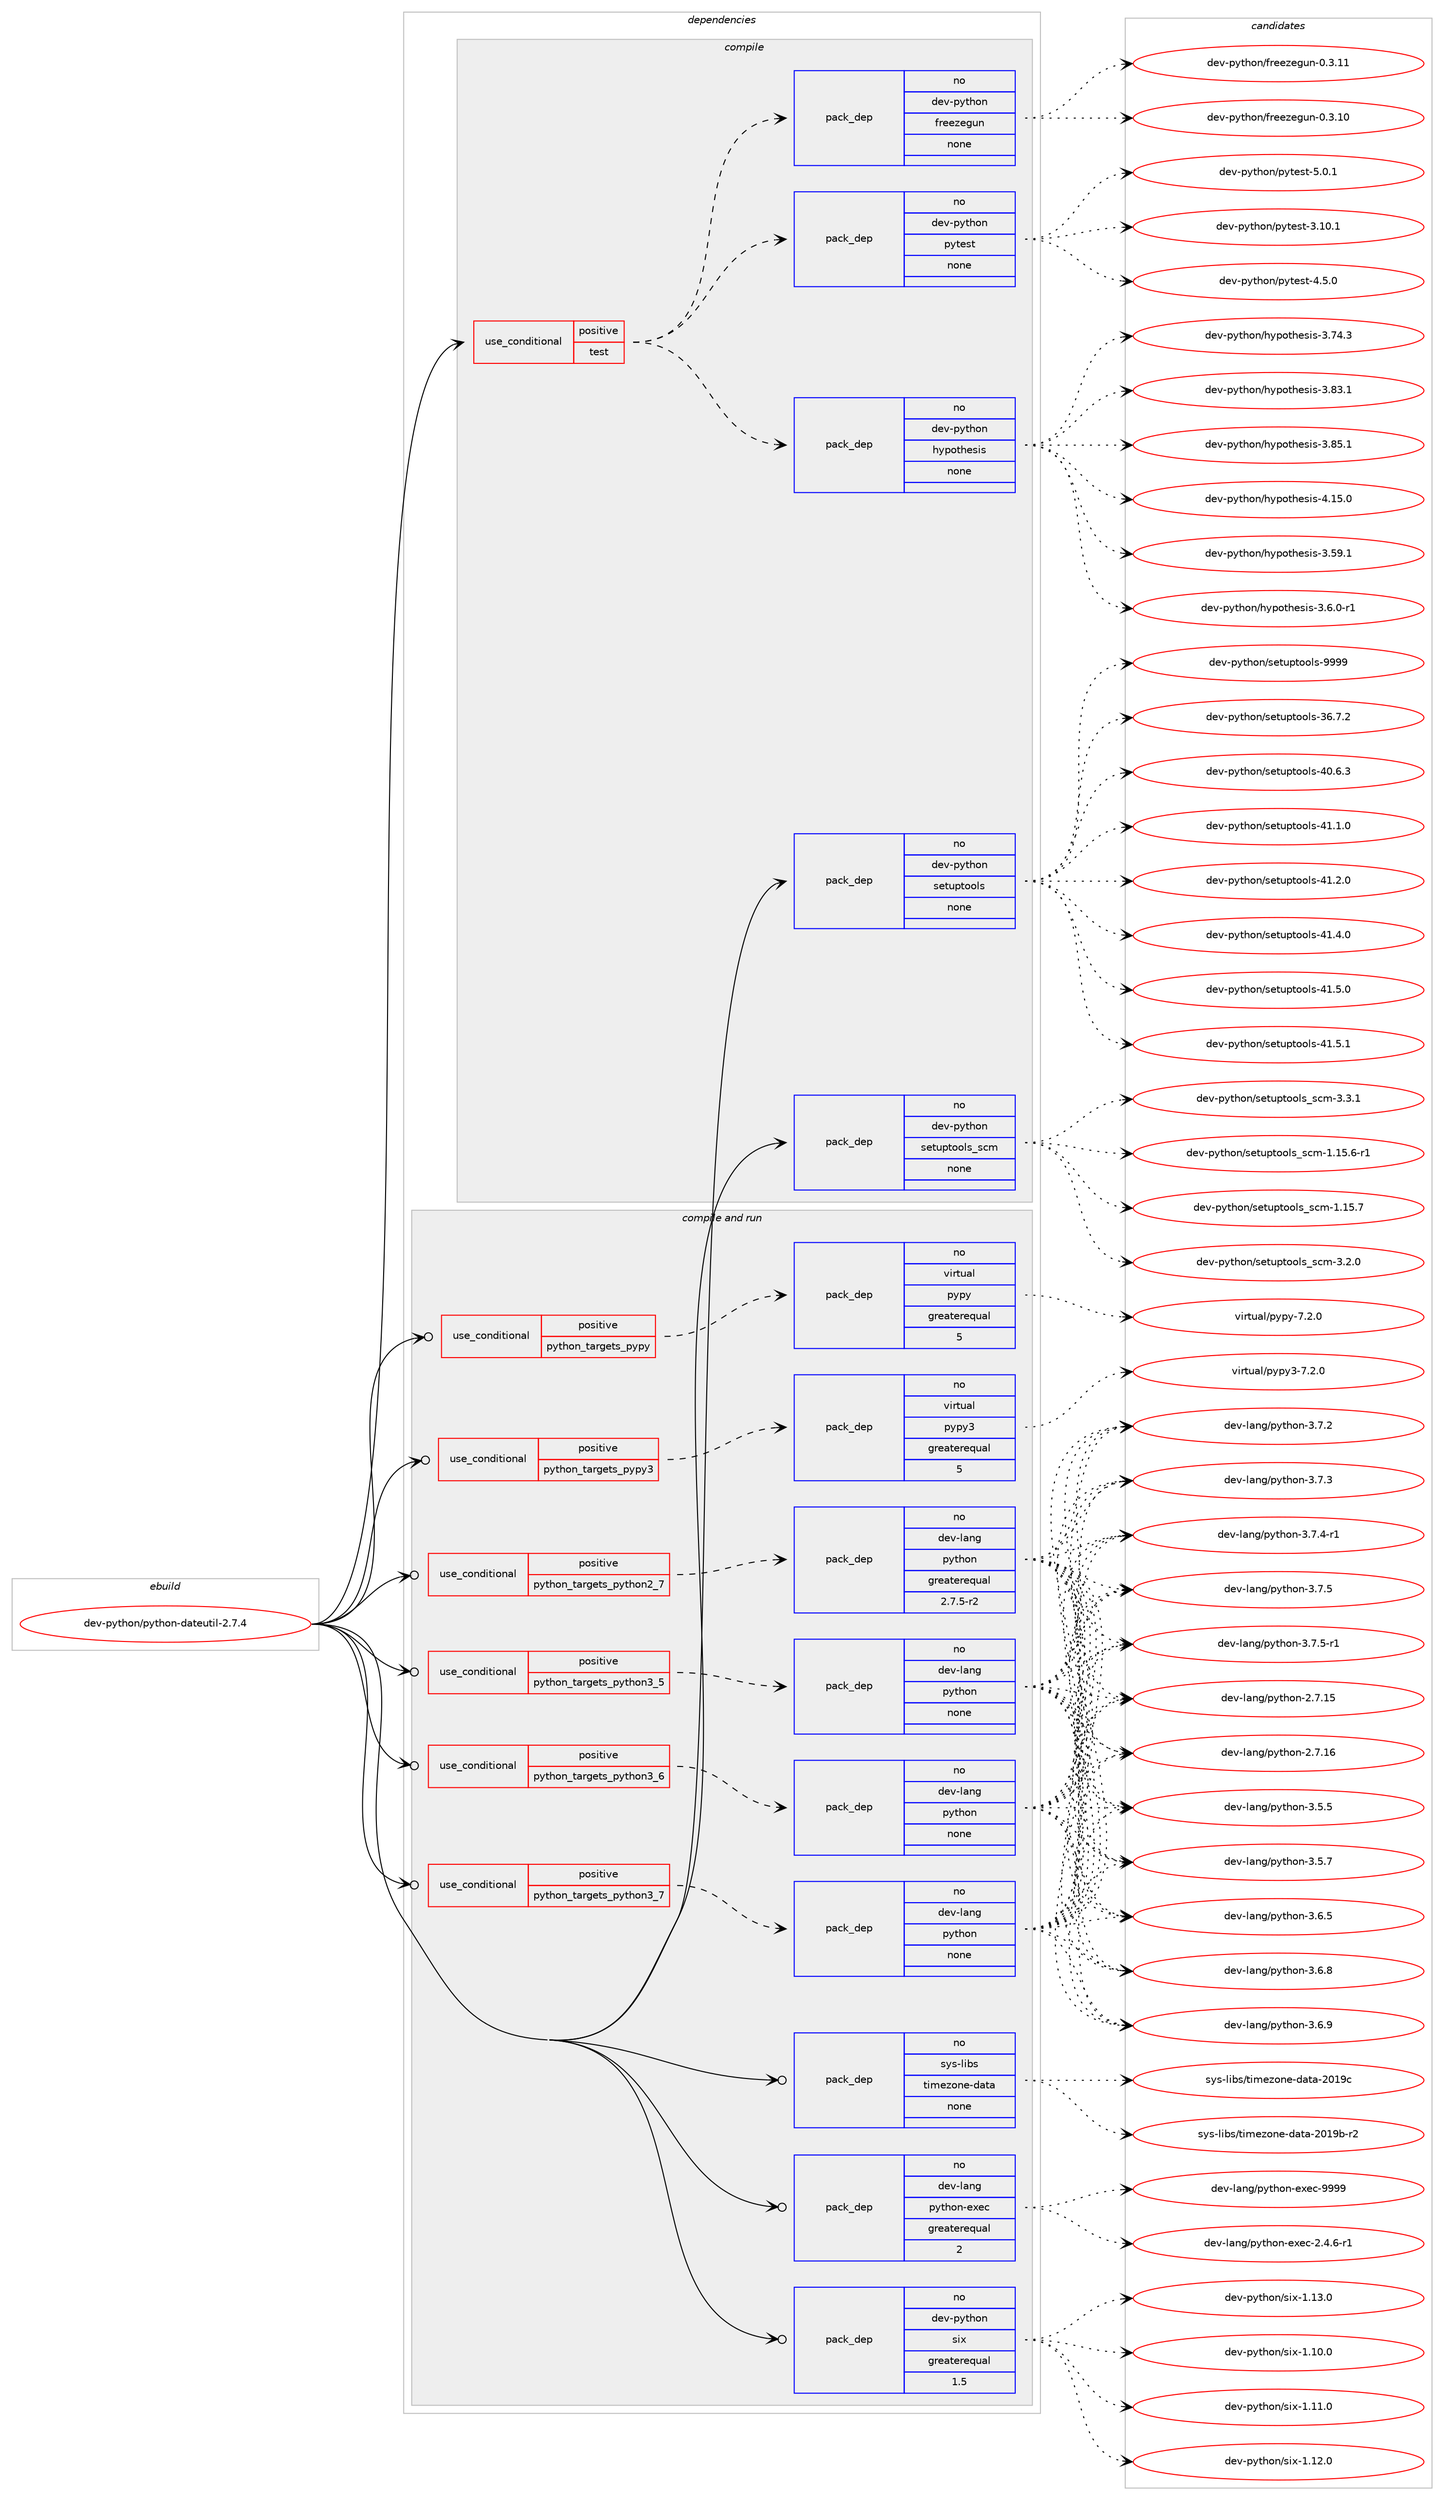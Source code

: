 digraph prolog {

# *************
# Graph options
# *************

newrank=true;
concentrate=true;
compound=true;
graph [rankdir=LR,fontname=Helvetica,fontsize=10,ranksep=1.5];#, ranksep=2.5, nodesep=0.2];
edge  [arrowhead=vee];
node  [fontname=Helvetica,fontsize=10];

# **********
# The ebuild
# **********

subgraph cluster_leftcol {
color=gray;
rank=same;
label=<<i>ebuild</i>>;
id [label="dev-python/python-dateutil-2.7.4", color=red, width=4, href="../dev-python/python-dateutil-2.7.4.svg"];
}

# ****************
# The dependencies
# ****************

subgraph cluster_midcol {
color=gray;
label=<<i>dependencies</i>>;
subgraph cluster_compile {
fillcolor="#eeeeee";
style=filled;
label=<<i>compile</i>>;
subgraph cond147395 {
dependency630585 [label=<<TABLE BORDER="0" CELLBORDER="1" CELLSPACING="0" CELLPADDING="4"><TR><TD ROWSPAN="3" CELLPADDING="10">use_conditional</TD></TR><TR><TD>positive</TD></TR><TR><TD>test</TD></TR></TABLE>>, shape=none, color=red];
subgraph pack471319 {
dependency630586 [label=<<TABLE BORDER="0" CELLBORDER="1" CELLSPACING="0" CELLPADDING="4" WIDTH="220"><TR><TD ROWSPAN="6" CELLPADDING="30">pack_dep</TD></TR><TR><TD WIDTH="110">no</TD></TR><TR><TD>dev-python</TD></TR><TR><TD>pytest</TD></TR><TR><TD>none</TD></TR><TR><TD></TD></TR></TABLE>>, shape=none, color=blue];
}
dependency630585:e -> dependency630586:w [weight=20,style="dashed",arrowhead="vee"];
subgraph pack471320 {
dependency630587 [label=<<TABLE BORDER="0" CELLBORDER="1" CELLSPACING="0" CELLPADDING="4" WIDTH="220"><TR><TD ROWSPAN="6" CELLPADDING="30">pack_dep</TD></TR><TR><TD WIDTH="110">no</TD></TR><TR><TD>dev-python</TD></TR><TR><TD>freezegun</TD></TR><TR><TD>none</TD></TR><TR><TD></TD></TR></TABLE>>, shape=none, color=blue];
}
dependency630585:e -> dependency630587:w [weight=20,style="dashed",arrowhead="vee"];
subgraph pack471321 {
dependency630588 [label=<<TABLE BORDER="0" CELLBORDER="1" CELLSPACING="0" CELLPADDING="4" WIDTH="220"><TR><TD ROWSPAN="6" CELLPADDING="30">pack_dep</TD></TR><TR><TD WIDTH="110">no</TD></TR><TR><TD>dev-python</TD></TR><TR><TD>hypothesis</TD></TR><TR><TD>none</TD></TR><TR><TD></TD></TR></TABLE>>, shape=none, color=blue];
}
dependency630585:e -> dependency630588:w [weight=20,style="dashed",arrowhead="vee"];
}
id:e -> dependency630585:w [weight=20,style="solid",arrowhead="vee"];
subgraph pack471322 {
dependency630589 [label=<<TABLE BORDER="0" CELLBORDER="1" CELLSPACING="0" CELLPADDING="4" WIDTH="220"><TR><TD ROWSPAN="6" CELLPADDING="30">pack_dep</TD></TR><TR><TD WIDTH="110">no</TD></TR><TR><TD>dev-python</TD></TR><TR><TD>setuptools</TD></TR><TR><TD>none</TD></TR><TR><TD></TD></TR></TABLE>>, shape=none, color=blue];
}
id:e -> dependency630589:w [weight=20,style="solid",arrowhead="vee"];
subgraph pack471323 {
dependency630590 [label=<<TABLE BORDER="0" CELLBORDER="1" CELLSPACING="0" CELLPADDING="4" WIDTH="220"><TR><TD ROWSPAN="6" CELLPADDING="30">pack_dep</TD></TR><TR><TD WIDTH="110">no</TD></TR><TR><TD>dev-python</TD></TR><TR><TD>setuptools_scm</TD></TR><TR><TD>none</TD></TR><TR><TD></TD></TR></TABLE>>, shape=none, color=blue];
}
id:e -> dependency630590:w [weight=20,style="solid",arrowhead="vee"];
}
subgraph cluster_compileandrun {
fillcolor="#eeeeee";
style=filled;
label=<<i>compile and run</i>>;
subgraph cond147396 {
dependency630591 [label=<<TABLE BORDER="0" CELLBORDER="1" CELLSPACING="0" CELLPADDING="4"><TR><TD ROWSPAN="3" CELLPADDING="10">use_conditional</TD></TR><TR><TD>positive</TD></TR><TR><TD>python_targets_pypy</TD></TR></TABLE>>, shape=none, color=red];
subgraph pack471324 {
dependency630592 [label=<<TABLE BORDER="0" CELLBORDER="1" CELLSPACING="0" CELLPADDING="4" WIDTH="220"><TR><TD ROWSPAN="6" CELLPADDING="30">pack_dep</TD></TR><TR><TD WIDTH="110">no</TD></TR><TR><TD>virtual</TD></TR><TR><TD>pypy</TD></TR><TR><TD>greaterequal</TD></TR><TR><TD>5</TD></TR></TABLE>>, shape=none, color=blue];
}
dependency630591:e -> dependency630592:w [weight=20,style="dashed",arrowhead="vee"];
}
id:e -> dependency630591:w [weight=20,style="solid",arrowhead="odotvee"];
subgraph cond147397 {
dependency630593 [label=<<TABLE BORDER="0" CELLBORDER="1" CELLSPACING="0" CELLPADDING="4"><TR><TD ROWSPAN="3" CELLPADDING="10">use_conditional</TD></TR><TR><TD>positive</TD></TR><TR><TD>python_targets_pypy3</TD></TR></TABLE>>, shape=none, color=red];
subgraph pack471325 {
dependency630594 [label=<<TABLE BORDER="0" CELLBORDER="1" CELLSPACING="0" CELLPADDING="4" WIDTH="220"><TR><TD ROWSPAN="6" CELLPADDING="30">pack_dep</TD></TR><TR><TD WIDTH="110">no</TD></TR><TR><TD>virtual</TD></TR><TR><TD>pypy3</TD></TR><TR><TD>greaterequal</TD></TR><TR><TD>5</TD></TR></TABLE>>, shape=none, color=blue];
}
dependency630593:e -> dependency630594:w [weight=20,style="dashed",arrowhead="vee"];
}
id:e -> dependency630593:w [weight=20,style="solid",arrowhead="odotvee"];
subgraph cond147398 {
dependency630595 [label=<<TABLE BORDER="0" CELLBORDER="1" CELLSPACING="0" CELLPADDING="4"><TR><TD ROWSPAN="3" CELLPADDING="10">use_conditional</TD></TR><TR><TD>positive</TD></TR><TR><TD>python_targets_python2_7</TD></TR></TABLE>>, shape=none, color=red];
subgraph pack471326 {
dependency630596 [label=<<TABLE BORDER="0" CELLBORDER="1" CELLSPACING="0" CELLPADDING="4" WIDTH="220"><TR><TD ROWSPAN="6" CELLPADDING="30">pack_dep</TD></TR><TR><TD WIDTH="110">no</TD></TR><TR><TD>dev-lang</TD></TR><TR><TD>python</TD></TR><TR><TD>greaterequal</TD></TR><TR><TD>2.7.5-r2</TD></TR></TABLE>>, shape=none, color=blue];
}
dependency630595:e -> dependency630596:w [weight=20,style="dashed",arrowhead="vee"];
}
id:e -> dependency630595:w [weight=20,style="solid",arrowhead="odotvee"];
subgraph cond147399 {
dependency630597 [label=<<TABLE BORDER="0" CELLBORDER="1" CELLSPACING="0" CELLPADDING="4"><TR><TD ROWSPAN="3" CELLPADDING="10">use_conditional</TD></TR><TR><TD>positive</TD></TR><TR><TD>python_targets_python3_5</TD></TR></TABLE>>, shape=none, color=red];
subgraph pack471327 {
dependency630598 [label=<<TABLE BORDER="0" CELLBORDER="1" CELLSPACING="0" CELLPADDING="4" WIDTH="220"><TR><TD ROWSPAN="6" CELLPADDING="30">pack_dep</TD></TR><TR><TD WIDTH="110">no</TD></TR><TR><TD>dev-lang</TD></TR><TR><TD>python</TD></TR><TR><TD>none</TD></TR><TR><TD></TD></TR></TABLE>>, shape=none, color=blue];
}
dependency630597:e -> dependency630598:w [weight=20,style="dashed",arrowhead="vee"];
}
id:e -> dependency630597:w [weight=20,style="solid",arrowhead="odotvee"];
subgraph cond147400 {
dependency630599 [label=<<TABLE BORDER="0" CELLBORDER="1" CELLSPACING="0" CELLPADDING="4"><TR><TD ROWSPAN="3" CELLPADDING="10">use_conditional</TD></TR><TR><TD>positive</TD></TR><TR><TD>python_targets_python3_6</TD></TR></TABLE>>, shape=none, color=red];
subgraph pack471328 {
dependency630600 [label=<<TABLE BORDER="0" CELLBORDER="1" CELLSPACING="0" CELLPADDING="4" WIDTH="220"><TR><TD ROWSPAN="6" CELLPADDING="30">pack_dep</TD></TR><TR><TD WIDTH="110">no</TD></TR><TR><TD>dev-lang</TD></TR><TR><TD>python</TD></TR><TR><TD>none</TD></TR><TR><TD></TD></TR></TABLE>>, shape=none, color=blue];
}
dependency630599:e -> dependency630600:w [weight=20,style="dashed",arrowhead="vee"];
}
id:e -> dependency630599:w [weight=20,style="solid",arrowhead="odotvee"];
subgraph cond147401 {
dependency630601 [label=<<TABLE BORDER="0" CELLBORDER="1" CELLSPACING="0" CELLPADDING="4"><TR><TD ROWSPAN="3" CELLPADDING="10">use_conditional</TD></TR><TR><TD>positive</TD></TR><TR><TD>python_targets_python3_7</TD></TR></TABLE>>, shape=none, color=red];
subgraph pack471329 {
dependency630602 [label=<<TABLE BORDER="0" CELLBORDER="1" CELLSPACING="0" CELLPADDING="4" WIDTH="220"><TR><TD ROWSPAN="6" CELLPADDING="30">pack_dep</TD></TR><TR><TD WIDTH="110">no</TD></TR><TR><TD>dev-lang</TD></TR><TR><TD>python</TD></TR><TR><TD>none</TD></TR><TR><TD></TD></TR></TABLE>>, shape=none, color=blue];
}
dependency630601:e -> dependency630602:w [weight=20,style="dashed",arrowhead="vee"];
}
id:e -> dependency630601:w [weight=20,style="solid",arrowhead="odotvee"];
subgraph pack471330 {
dependency630603 [label=<<TABLE BORDER="0" CELLBORDER="1" CELLSPACING="0" CELLPADDING="4" WIDTH="220"><TR><TD ROWSPAN="6" CELLPADDING="30">pack_dep</TD></TR><TR><TD WIDTH="110">no</TD></TR><TR><TD>dev-lang</TD></TR><TR><TD>python-exec</TD></TR><TR><TD>greaterequal</TD></TR><TR><TD>2</TD></TR></TABLE>>, shape=none, color=blue];
}
id:e -> dependency630603:w [weight=20,style="solid",arrowhead="odotvee"];
subgraph pack471331 {
dependency630604 [label=<<TABLE BORDER="0" CELLBORDER="1" CELLSPACING="0" CELLPADDING="4" WIDTH="220"><TR><TD ROWSPAN="6" CELLPADDING="30">pack_dep</TD></TR><TR><TD WIDTH="110">no</TD></TR><TR><TD>dev-python</TD></TR><TR><TD>six</TD></TR><TR><TD>greaterequal</TD></TR><TR><TD>1.5</TD></TR></TABLE>>, shape=none, color=blue];
}
id:e -> dependency630604:w [weight=20,style="solid",arrowhead="odotvee"];
subgraph pack471332 {
dependency630605 [label=<<TABLE BORDER="0" CELLBORDER="1" CELLSPACING="0" CELLPADDING="4" WIDTH="220"><TR><TD ROWSPAN="6" CELLPADDING="30">pack_dep</TD></TR><TR><TD WIDTH="110">no</TD></TR><TR><TD>sys-libs</TD></TR><TR><TD>timezone-data</TD></TR><TR><TD>none</TD></TR><TR><TD></TD></TR></TABLE>>, shape=none, color=blue];
}
id:e -> dependency630605:w [weight=20,style="solid",arrowhead="odotvee"];
}
subgraph cluster_run {
fillcolor="#eeeeee";
style=filled;
label=<<i>run</i>>;
}
}

# **************
# The candidates
# **************

subgraph cluster_choices {
rank=same;
color=gray;
label=<<i>candidates</i>>;

subgraph choice471319 {
color=black;
nodesep=1;
choice100101118451121211161041111104711212111610111511645514649484649 [label="dev-python/pytest-3.10.1", color=red, width=4,href="../dev-python/pytest-3.10.1.svg"];
choice1001011184511212111610411111047112121116101115116455246534648 [label="dev-python/pytest-4.5.0", color=red, width=4,href="../dev-python/pytest-4.5.0.svg"];
choice1001011184511212111610411111047112121116101115116455346484649 [label="dev-python/pytest-5.0.1", color=red, width=4,href="../dev-python/pytest-5.0.1.svg"];
dependency630586:e -> choice100101118451121211161041111104711212111610111511645514649484649:w [style=dotted,weight="100"];
dependency630586:e -> choice1001011184511212111610411111047112121116101115116455246534648:w [style=dotted,weight="100"];
dependency630586:e -> choice1001011184511212111610411111047112121116101115116455346484649:w [style=dotted,weight="100"];
}
subgraph choice471320 {
color=black;
nodesep=1;
choice100101118451121211161041111104710211410110112210110311711045484651464948 [label="dev-python/freezegun-0.3.10", color=red, width=4,href="../dev-python/freezegun-0.3.10.svg"];
choice100101118451121211161041111104710211410110112210110311711045484651464949 [label="dev-python/freezegun-0.3.11", color=red, width=4,href="../dev-python/freezegun-0.3.11.svg"];
dependency630587:e -> choice100101118451121211161041111104710211410110112210110311711045484651464948:w [style=dotted,weight="100"];
dependency630587:e -> choice100101118451121211161041111104710211410110112210110311711045484651464949:w [style=dotted,weight="100"];
}
subgraph choice471321 {
color=black;
nodesep=1;
choice100101118451121211161041111104710412111211111610410111510511545514653574649 [label="dev-python/hypothesis-3.59.1", color=red, width=4,href="../dev-python/hypothesis-3.59.1.svg"];
choice10010111845112121116104111110471041211121111161041011151051154551465446484511449 [label="dev-python/hypothesis-3.6.0-r1", color=red, width=4,href="../dev-python/hypothesis-3.6.0-r1.svg"];
choice100101118451121211161041111104710412111211111610410111510511545514655524651 [label="dev-python/hypothesis-3.74.3", color=red, width=4,href="../dev-python/hypothesis-3.74.3.svg"];
choice100101118451121211161041111104710412111211111610410111510511545514656514649 [label="dev-python/hypothesis-3.83.1", color=red, width=4,href="../dev-python/hypothesis-3.83.1.svg"];
choice100101118451121211161041111104710412111211111610410111510511545514656534649 [label="dev-python/hypothesis-3.85.1", color=red, width=4,href="../dev-python/hypothesis-3.85.1.svg"];
choice100101118451121211161041111104710412111211111610410111510511545524649534648 [label="dev-python/hypothesis-4.15.0", color=red, width=4,href="../dev-python/hypothesis-4.15.0.svg"];
dependency630588:e -> choice100101118451121211161041111104710412111211111610410111510511545514653574649:w [style=dotted,weight="100"];
dependency630588:e -> choice10010111845112121116104111110471041211121111161041011151051154551465446484511449:w [style=dotted,weight="100"];
dependency630588:e -> choice100101118451121211161041111104710412111211111610410111510511545514655524651:w [style=dotted,weight="100"];
dependency630588:e -> choice100101118451121211161041111104710412111211111610410111510511545514656514649:w [style=dotted,weight="100"];
dependency630588:e -> choice100101118451121211161041111104710412111211111610410111510511545514656534649:w [style=dotted,weight="100"];
dependency630588:e -> choice100101118451121211161041111104710412111211111610410111510511545524649534648:w [style=dotted,weight="100"];
}
subgraph choice471322 {
color=black;
nodesep=1;
choice100101118451121211161041111104711510111611711211611111110811545515446554650 [label="dev-python/setuptools-36.7.2", color=red, width=4,href="../dev-python/setuptools-36.7.2.svg"];
choice100101118451121211161041111104711510111611711211611111110811545524846544651 [label="dev-python/setuptools-40.6.3", color=red, width=4,href="../dev-python/setuptools-40.6.3.svg"];
choice100101118451121211161041111104711510111611711211611111110811545524946494648 [label="dev-python/setuptools-41.1.0", color=red, width=4,href="../dev-python/setuptools-41.1.0.svg"];
choice100101118451121211161041111104711510111611711211611111110811545524946504648 [label="dev-python/setuptools-41.2.0", color=red, width=4,href="../dev-python/setuptools-41.2.0.svg"];
choice100101118451121211161041111104711510111611711211611111110811545524946524648 [label="dev-python/setuptools-41.4.0", color=red, width=4,href="../dev-python/setuptools-41.4.0.svg"];
choice100101118451121211161041111104711510111611711211611111110811545524946534648 [label="dev-python/setuptools-41.5.0", color=red, width=4,href="../dev-python/setuptools-41.5.0.svg"];
choice100101118451121211161041111104711510111611711211611111110811545524946534649 [label="dev-python/setuptools-41.5.1", color=red, width=4,href="../dev-python/setuptools-41.5.1.svg"];
choice10010111845112121116104111110471151011161171121161111111081154557575757 [label="dev-python/setuptools-9999", color=red, width=4,href="../dev-python/setuptools-9999.svg"];
dependency630589:e -> choice100101118451121211161041111104711510111611711211611111110811545515446554650:w [style=dotted,weight="100"];
dependency630589:e -> choice100101118451121211161041111104711510111611711211611111110811545524846544651:w [style=dotted,weight="100"];
dependency630589:e -> choice100101118451121211161041111104711510111611711211611111110811545524946494648:w [style=dotted,weight="100"];
dependency630589:e -> choice100101118451121211161041111104711510111611711211611111110811545524946504648:w [style=dotted,weight="100"];
dependency630589:e -> choice100101118451121211161041111104711510111611711211611111110811545524946524648:w [style=dotted,weight="100"];
dependency630589:e -> choice100101118451121211161041111104711510111611711211611111110811545524946534648:w [style=dotted,weight="100"];
dependency630589:e -> choice100101118451121211161041111104711510111611711211611111110811545524946534649:w [style=dotted,weight="100"];
dependency630589:e -> choice10010111845112121116104111110471151011161171121161111111081154557575757:w [style=dotted,weight="100"];
}
subgraph choice471323 {
color=black;
nodesep=1;
choice10010111845112121116104111110471151011161171121161111111081159511599109454946495346544511449 [label="dev-python/setuptools_scm-1.15.6-r1", color=red, width=4,href="../dev-python/setuptools_scm-1.15.6-r1.svg"];
choice1001011184511212111610411111047115101116117112116111111108115951159910945494649534655 [label="dev-python/setuptools_scm-1.15.7", color=red, width=4,href="../dev-python/setuptools_scm-1.15.7.svg"];
choice10010111845112121116104111110471151011161171121161111111081159511599109455146504648 [label="dev-python/setuptools_scm-3.2.0", color=red, width=4,href="../dev-python/setuptools_scm-3.2.0.svg"];
choice10010111845112121116104111110471151011161171121161111111081159511599109455146514649 [label="dev-python/setuptools_scm-3.3.1", color=red, width=4,href="../dev-python/setuptools_scm-3.3.1.svg"];
dependency630590:e -> choice10010111845112121116104111110471151011161171121161111111081159511599109454946495346544511449:w [style=dotted,weight="100"];
dependency630590:e -> choice1001011184511212111610411111047115101116117112116111111108115951159910945494649534655:w [style=dotted,weight="100"];
dependency630590:e -> choice10010111845112121116104111110471151011161171121161111111081159511599109455146504648:w [style=dotted,weight="100"];
dependency630590:e -> choice10010111845112121116104111110471151011161171121161111111081159511599109455146514649:w [style=dotted,weight="100"];
}
subgraph choice471324 {
color=black;
nodesep=1;
choice1181051141161179710847112121112121455546504648 [label="virtual/pypy-7.2.0", color=red, width=4,href="../virtual/pypy-7.2.0.svg"];
dependency630592:e -> choice1181051141161179710847112121112121455546504648:w [style=dotted,weight="100"];
}
subgraph choice471325 {
color=black;
nodesep=1;
choice118105114116117971084711212111212151455546504648 [label="virtual/pypy3-7.2.0", color=red, width=4,href="../virtual/pypy3-7.2.0.svg"];
dependency630594:e -> choice118105114116117971084711212111212151455546504648:w [style=dotted,weight="100"];
}
subgraph choice471326 {
color=black;
nodesep=1;
choice10010111845108971101034711212111610411111045504655464953 [label="dev-lang/python-2.7.15", color=red, width=4,href="../dev-lang/python-2.7.15.svg"];
choice10010111845108971101034711212111610411111045504655464954 [label="dev-lang/python-2.7.16", color=red, width=4,href="../dev-lang/python-2.7.16.svg"];
choice100101118451089711010347112121116104111110455146534653 [label="dev-lang/python-3.5.5", color=red, width=4,href="../dev-lang/python-3.5.5.svg"];
choice100101118451089711010347112121116104111110455146534655 [label="dev-lang/python-3.5.7", color=red, width=4,href="../dev-lang/python-3.5.7.svg"];
choice100101118451089711010347112121116104111110455146544653 [label="dev-lang/python-3.6.5", color=red, width=4,href="../dev-lang/python-3.6.5.svg"];
choice100101118451089711010347112121116104111110455146544656 [label="dev-lang/python-3.6.8", color=red, width=4,href="../dev-lang/python-3.6.8.svg"];
choice100101118451089711010347112121116104111110455146544657 [label="dev-lang/python-3.6.9", color=red, width=4,href="../dev-lang/python-3.6.9.svg"];
choice100101118451089711010347112121116104111110455146554650 [label="dev-lang/python-3.7.2", color=red, width=4,href="../dev-lang/python-3.7.2.svg"];
choice100101118451089711010347112121116104111110455146554651 [label="dev-lang/python-3.7.3", color=red, width=4,href="../dev-lang/python-3.7.3.svg"];
choice1001011184510897110103471121211161041111104551465546524511449 [label="dev-lang/python-3.7.4-r1", color=red, width=4,href="../dev-lang/python-3.7.4-r1.svg"];
choice100101118451089711010347112121116104111110455146554653 [label="dev-lang/python-3.7.5", color=red, width=4,href="../dev-lang/python-3.7.5.svg"];
choice1001011184510897110103471121211161041111104551465546534511449 [label="dev-lang/python-3.7.5-r1", color=red, width=4,href="../dev-lang/python-3.7.5-r1.svg"];
dependency630596:e -> choice10010111845108971101034711212111610411111045504655464953:w [style=dotted,weight="100"];
dependency630596:e -> choice10010111845108971101034711212111610411111045504655464954:w [style=dotted,weight="100"];
dependency630596:e -> choice100101118451089711010347112121116104111110455146534653:w [style=dotted,weight="100"];
dependency630596:e -> choice100101118451089711010347112121116104111110455146534655:w [style=dotted,weight="100"];
dependency630596:e -> choice100101118451089711010347112121116104111110455146544653:w [style=dotted,weight="100"];
dependency630596:e -> choice100101118451089711010347112121116104111110455146544656:w [style=dotted,weight="100"];
dependency630596:e -> choice100101118451089711010347112121116104111110455146544657:w [style=dotted,weight="100"];
dependency630596:e -> choice100101118451089711010347112121116104111110455146554650:w [style=dotted,weight="100"];
dependency630596:e -> choice100101118451089711010347112121116104111110455146554651:w [style=dotted,weight="100"];
dependency630596:e -> choice1001011184510897110103471121211161041111104551465546524511449:w [style=dotted,weight="100"];
dependency630596:e -> choice100101118451089711010347112121116104111110455146554653:w [style=dotted,weight="100"];
dependency630596:e -> choice1001011184510897110103471121211161041111104551465546534511449:w [style=dotted,weight="100"];
}
subgraph choice471327 {
color=black;
nodesep=1;
choice10010111845108971101034711212111610411111045504655464953 [label="dev-lang/python-2.7.15", color=red, width=4,href="../dev-lang/python-2.7.15.svg"];
choice10010111845108971101034711212111610411111045504655464954 [label="dev-lang/python-2.7.16", color=red, width=4,href="../dev-lang/python-2.7.16.svg"];
choice100101118451089711010347112121116104111110455146534653 [label="dev-lang/python-3.5.5", color=red, width=4,href="../dev-lang/python-3.5.5.svg"];
choice100101118451089711010347112121116104111110455146534655 [label="dev-lang/python-3.5.7", color=red, width=4,href="../dev-lang/python-3.5.7.svg"];
choice100101118451089711010347112121116104111110455146544653 [label="dev-lang/python-3.6.5", color=red, width=4,href="../dev-lang/python-3.6.5.svg"];
choice100101118451089711010347112121116104111110455146544656 [label="dev-lang/python-3.6.8", color=red, width=4,href="../dev-lang/python-3.6.8.svg"];
choice100101118451089711010347112121116104111110455146544657 [label="dev-lang/python-3.6.9", color=red, width=4,href="../dev-lang/python-3.6.9.svg"];
choice100101118451089711010347112121116104111110455146554650 [label="dev-lang/python-3.7.2", color=red, width=4,href="../dev-lang/python-3.7.2.svg"];
choice100101118451089711010347112121116104111110455146554651 [label="dev-lang/python-3.7.3", color=red, width=4,href="../dev-lang/python-3.7.3.svg"];
choice1001011184510897110103471121211161041111104551465546524511449 [label="dev-lang/python-3.7.4-r1", color=red, width=4,href="../dev-lang/python-3.7.4-r1.svg"];
choice100101118451089711010347112121116104111110455146554653 [label="dev-lang/python-3.7.5", color=red, width=4,href="../dev-lang/python-3.7.5.svg"];
choice1001011184510897110103471121211161041111104551465546534511449 [label="dev-lang/python-3.7.5-r1", color=red, width=4,href="../dev-lang/python-3.7.5-r1.svg"];
dependency630598:e -> choice10010111845108971101034711212111610411111045504655464953:w [style=dotted,weight="100"];
dependency630598:e -> choice10010111845108971101034711212111610411111045504655464954:w [style=dotted,weight="100"];
dependency630598:e -> choice100101118451089711010347112121116104111110455146534653:w [style=dotted,weight="100"];
dependency630598:e -> choice100101118451089711010347112121116104111110455146534655:w [style=dotted,weight="100"];
dependency630598:e -> choice100101118451089711010347112121116104111110455146544653:w [style=dotted,weight="100"];
dependency630598:e -> choice100101118451089711010347112121116104111110455146544656:w [style=dotted,weight="100"];
dependency630598:e -> choice100101118451089711010347112121116104111110455146544657:w [style=dotted,weight="100"];
dependency630598:e -> choice100101118451089711010347112121116104111110455146554650:w [style=dotted,weight="100"];
dependency630598:e -> choice100101118451089711010347112121116104111110455146554651:w [style=dotted,weight="100"];
dependency630598:e -> choice1001011184510897110103471121211161041111104551465546524511449:w [style=dotted,weight="100"];
dependency630598:e -> choice100101118451089711010347112121116104111110455146554653:w [style=dotted,weight="100"];
dependency630598:e -> choice1001011184510897110103471121211161041111104551465546534511449:w [style=dotted,weight="100"];
}
subgraph choice471328 {
color=black;
nodesep=1;
choice10010111845108971101034711212111610411111045504655464953 [label="dev-lang/python-2.7.15", color=red, width=4,href="../dev-lang/python-2.7.15.svg"];
choice10010111845108971101034711212111610411111045504655464954 [label="dev-lang/python-2.7.16", color=red, width=4,href="../dev-lang/python-2.7.16.svg"];
choice100101118451089711010347112121116104111110455146534653 [label="dev-lang/python-3.5.5", color=red, width=4,href="../dev-lang/python-3.5.5.svg"];
choice100101118451089711010347112121116104111110455146534655 [label="dev-lang/python-3.5.7", color=red, width=4,href="../dev-lang/python-3.5.7.svg"];
choice100101118451089711010347112121116104111110455146544653 [label="dev-lang/python-3.6.5", color=red, width=4,href="../dev-lang/python-3.6.5.svg"];
choice100101118451089711010347112121116104111110455146544656 [label="dev-lang/python-3.6.8", color=red, width=4,href="../dev-lang/python-3.6.8.svg"];
choice100101118451089711010347112121116104111110455146544657 [label="dev-lang/python-3.6.9", color=red, width=4,href="../dev-lang/python-3.6.9.svg"];
choice100101118451089711010347112121116104111110455146554650 [label="dev-lang/python-3.7.2", color=red, width=4,href="../dev-lang/python-3.7.2.svg"];
choice100101118451089711010347112121116104111110455146554651 [label="dev-lang/python-3.7.3", color=red, width=4,href="../dev-lang/python-3.7.3.svg"];
choice1001011184510897110103471121211161041111104551465546524511449 [label="dev-lang/python-3.7.4-r1", color=red, width=4,href="../dev-lang/python-3.7.4-r1.svg"];
choice100101118451089711010347112121116104111110455146554653 [label="dev-lang/python-3.7.5", color=red, width=4,href="../dev-lang/python-3.7.5.svg"];
choice1001011184510897110103471121211161041111104551465546534511449 [label="dev-lang/python-3.7.5-r1", color=red, width=4,href="../dev-lang/python-3.7.5-r1.svg"];
dependency630600:e -> choice10010111845108971101034711212111610411111045504655464953:w [style=dotted,weight="100"];
dependency630600:e -> choice10010111845108971101034711212111610411111045504655464954:w [style=dotted,weight="100"];
dependency630600:e -> choice100101118451089711010347112121116104111110455146534653:w [style=dotted,weight="100"];
dependency630600:e -> choice100101118451089711010347112121116104111110455146534655:w [style=dotted,weight="100"];
dependency630600:e -> choice100101118451089711010347112121116104111110455146544653:w [style=dotted,weight="100"];
dependency630600:e -> choice100101118451089711010347112121116104111110455146544656:w [style=dotted,weight="100"];
dependency630600:e -> choice100101118451089711010347112121116104111110455146544657:w [style=dotted,weight="100"];
dependency630600:e -> choice100101118451089711010347112121116104111110455146554650:w [style=dotted,weight="100"];
dependency630600:e -> choice100101118451089711010347112121116104111110455146554651:w [style=dotted,weight="100"];
dependency630600:e -> choice1001011184510897110103471121211161041111104551465546524511449:w [style=dotted,weight="100"];
dependency630600:e -> choice100101118451089711010347112121116104111110455146554653:w [style=dotted,weight="100"];
dependency630600:e -> choice1001011184510897110103471121211161041111104551465546534511449:w [style=dotted,weight="100"];
}
subgraph choice471329 {
color=black;
nodesep=1;
choice10010111845108971101034711212111610411111045504655464953 [label="dev-lang/python-2.7.15", color=red, width=4,href="../dev-lang/python-2.7.15.svg"];
choice10010111845108971101034711212111610411111045504655464954 [label="dev-lang/python-2.7.16", color=red, width=4,href="../dev-lang/python-2.7.16.svg"];
choice100101118451089711010347112121116104111110455146534653 [label="dev-lang/python-3.5.5", color=red, width=4,href="../dev-lang/python-3.5.5.svg"];
choice100101118451089711010347112121116104111110455146534655 [label="dev-lang/python-3.5.7", color=red, width=4,href="../dev-lang/python-3.5.7.svg"];
choice100101118451089711010347112121116104111110455146544653 [label="dev-lang/python-3.6.5", color=red, width=4,href="../dev-lang/python-3.6.5.svg"];
choice100101118451089711010347112121116104111110455146544656 [label="dev-lang/python-3.6.8", color=red, width=4,href="../dev-lang/python-3.6.8.svg"];
choice100101118451089711010347112121116104111110455146544657 [label="dev-lang/python-3.6.9", color=red, width=4,href="../dev-lang/python-3.6.9.svg"];
choice100101118451089711010347112121116104111110455146554650 [label="dev-lang/python-3.7.2", color=red, width=4,href="../dev-lang/python-3.7.2.svg"];
choice100101118451089711010347112121116104111110455146554651 [label="dev-lang/python-3.7.3", color=red, width=4,href="../dev-lang/python-3.7.3.svg"];
choice1001011184510897110103471121211161041111104551465546524511449 [label="dev-lang/python-3.7.4-r1", color=red, width=4,href="../dev-lang/python-3.7.4-r1.svg"];
choice100101118451089711010347112121116104111110455146554653 [label="dev-lang/python-3.7.5", color=red, width=4,href="../dev-lang/python-3.7.5.svg"];
choice1001011184510897110103471121211161041111104551465546534511449 [label="dev-lang/python-3.7.5-r1", color=red, width=4,href="../dev-lang/python-3.7.5-r1.svg"];
dependency630602:e -> choice10010111845108971101034711212111610411111045504655464953:w [style=dotted,weight="100"];
dependency630602:e -> choice10010111845108971101034711212111610411111045504655464954:w [style=dotted,weight="100"];
dependency630602:e -> choice100101118451089711010347112121116104111110455146534653:w [style=dotted,weight="100"];
dependency630602:e -> choice100101118451089711010347112121116104111110455146534655:w [style=dotted,weight="100"];
dependency630602:e -> choice100101118451089711010347112121116104111110455146544653:w [style=dotted,weight="100"];
dependency630602:e -> choice100101118451089711010347112121116104111110455146544656:w [style=dotted,weight="100"];
dependency630602:e -> choice100101118451089711010347112121116104111110455146544657:w [style=dotted,weight="100"];
dependency630602:e -> choice100101118451089711010347112121116104111110455146554650:w [style=dotted,weight="100"];
dependency630602:e -> choice100101118451089711010347112121116104111110455146554651:w [style=dotted,weight="100"];
dependency630602:e -> choice1001011184510897110103471121211161041111104551465546524511449:w [style=dotted,weight="100"];
dependency630602:e -> choice100101118451089711010347112121116104111110455146554653:w [style=dotted,weight="100"];
dependency630602:e -> choice1001011184510897110103471121211161041111104551465546534511449:w [style=dotted,weight="100"];
}
subgraph choice471330 {
color=black;
nodesep=1;
choice10010111845108971101034711212111610411111045101120101994550465246544511449 [label="dev-lang/python-exec-2.4.6-r1", color=red, width=4,href="../dev-lang/python-exec-2.4.6-r1.svg"];
choice10010111845108971101034711212111610411111045101120101994557575757 [label="dev-lang/python-exec-9999", color=red, width=4,href="../dev-lang/python-exec-9999.svg"];
dependency630603:e -> choice10010111845108971101034711212111610411111045101120101994550465246544511449:w [style=dotted,weight="100"];
dependency630603:e -> choice10010111845108971101034711212111610411111045101120101994557575757:w [style=dotted,weight="100"];
}
subgraph choice471331 {
color=black;
nodesep=1;
choice100101118451121211161041111104711510512045494649484648 [label="dev-python/six-1.10.0", color=red, width=4,href="../dev-python/six-1.10.0.svg"];
choice100101118451121211161041111104711510512045494649494648 [label="dev-python/six-1.11.0", color=red, width=4,href="../dev-python/six-1.11.0.svg"];
choice100101118451121211161041111104711510512045494649504648 [label="dev-python/six-1.12.0", color=red, width=4,href="../dev-python/six-1.12.0.svg"];
choice100101118451121211161041111104711510512045494649514648 [label="dev-python/six-1.13.0", color=red, width=4,href="../dev-python/six-1.13.0.svg"];
dependency630604:e -> choice100101118451121211161041111104711510512045494649484648:w [style=dotted,weight="100"];
dependency630604:e -> choice100101118451121211161041111104711510512045494649494648:w [style=dotted,weight="100"];
dependency630604:e -> choice100101118451121211161041111104711510512045494649504648:w [style=dotted,weight="100"];
dependency630604:e -> choice100101118451121211161041111104711510512045494649514648:w [style=dotted,weight="100"];
}
subgraph choice471332 {
color=black;
nodesep=1;
choice1151211154510810598115471161051091011221111101014510097116974550484957984511450 [label="sys-libs/timezone-data-2019b-r2", color=red, width=4,href="../sys-libs/timezone-data-2019b-r2.svg"];
choice115121115451081059811547116105109101122111110101451009711697455048495799 [label="sys-libs/timezone-data-2019c", color=red, width=4,href="../sys-libs/timezone-data-2019c.svg"];
dependency630605:e -> choice1151211154510810598115471161051091011221111101014510097116974550484957984511450:w [style=dotted,weight="100"];
dependency630605:e -> choice115121115451081059811547116105109101122111110101451009711697455048495799:w [style=dotted,weight="100"];
}
}

}
